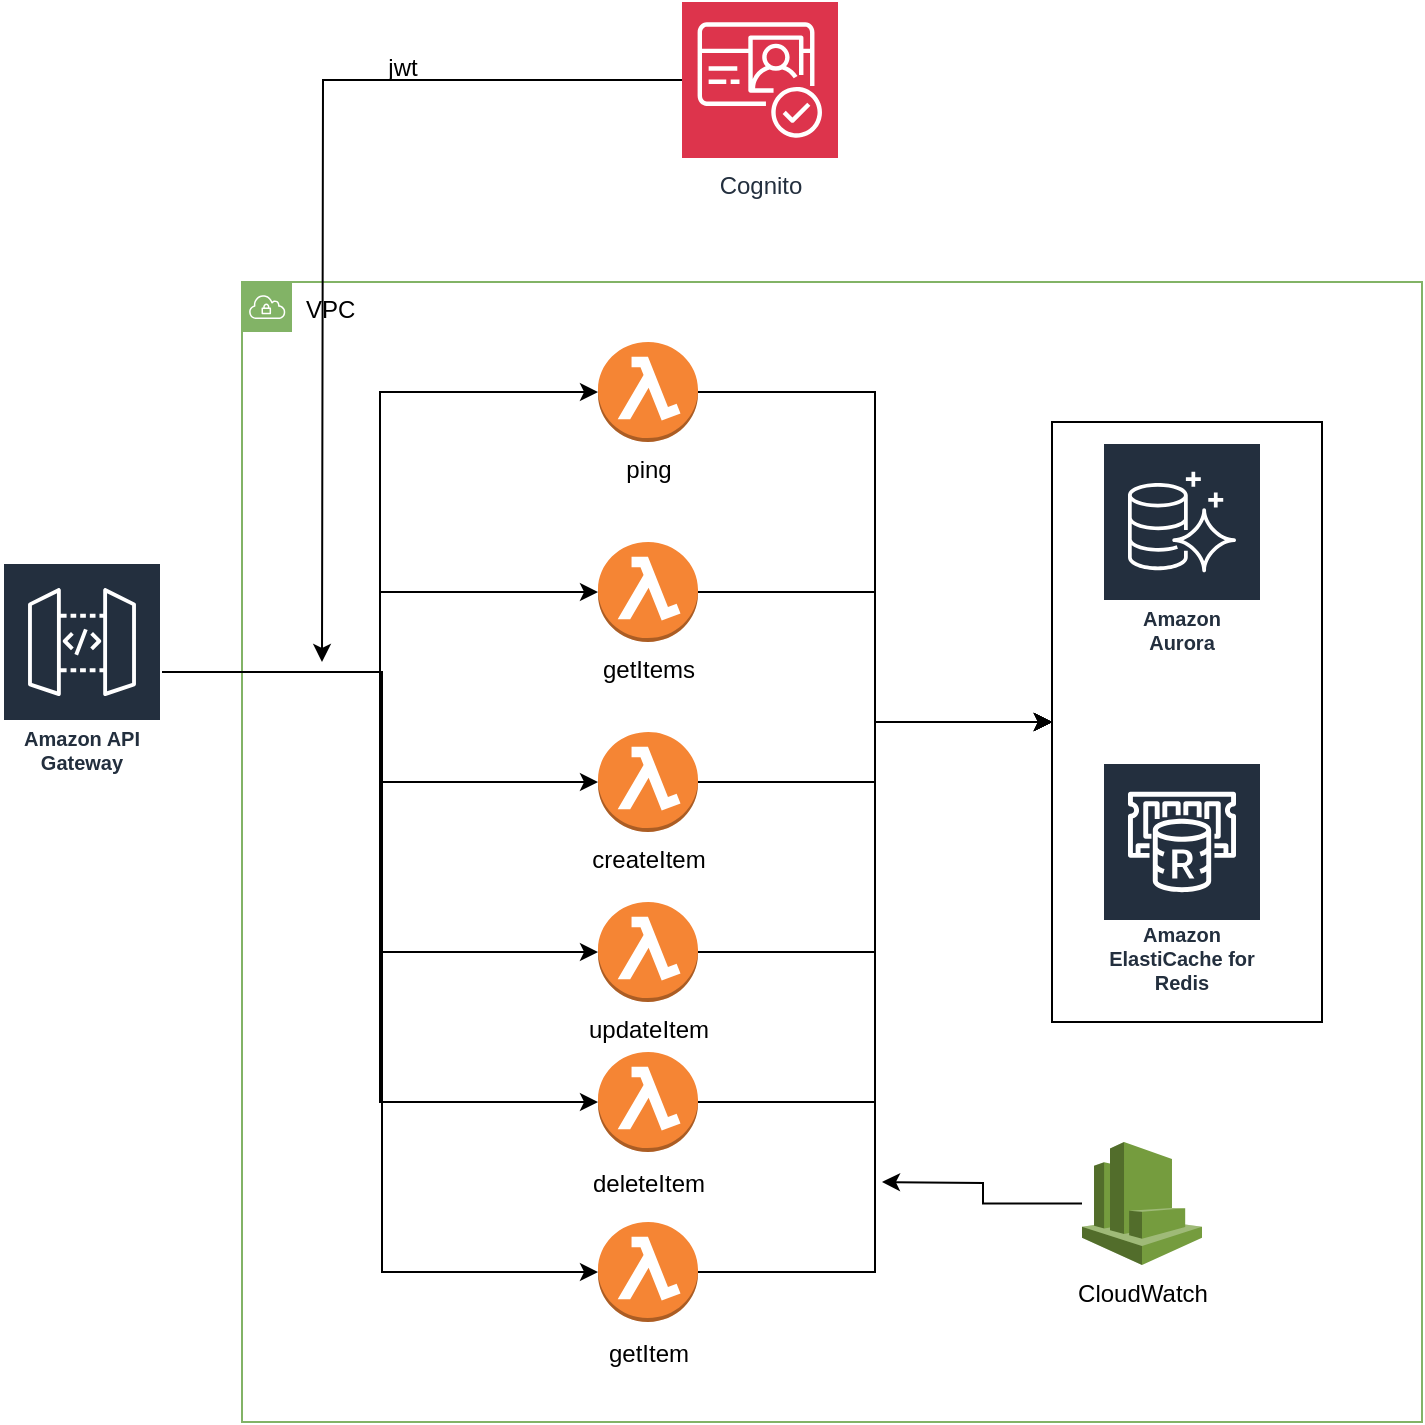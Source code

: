 <mxfile version="26.0.10">
  <diagram name="Página-1" id="YgLbWRCZVBMUmko7GRHO">
    <mxGraphModel dx="1193" dy="643" grid="1" gridSize="10" guides="1" tooltips="1" connect="1" arrows="1" fold="1" page="1" pageScale="1" pageWidth="827" pageHeight="1169" math="0" shadow="0">
      <root>
        <mxCell id="0" />
        <mxCell id="1" parent="0" />
        <mxCell id="-cCZxWUBp2T-PNGYaWut-20" value="VPC" style="sketch=0;outlineConnect=0;html=1;whiteSpace=wrap;fontSize=12;fontStyle=0;shape=mxgraph.aws4.group;grIcon=mxgraph.aws4.group_vpc;strokeColor=#82b366;fillColor=none;verticalAlign=top;align=left;spacingLeft=30;dashed=0;" vertex="1" parent="1">
          <mxGeometry x="170" y="150" width="590" height="570" as="geometry" />
        </mxCell>
        <mxCell id="-cCZxWUBp2T-PNGYaWut-45" style="edgeStyle=orthogonalEdgeStyle;rounded=0;orthogonalLoop=1;jettySize=auto;html=1;entryX=0;entryY=0.5;entryDx=0;entryDy=0;" edge="1" parent="1" source="-cCZxWUBp2T-PNGYaWut-1" target="-cCZxWUBp2T-PNGYaWut-39">
          <mxGeometry relative="1" as="geometry" />
        </mxCell>
        <mxCell id="-cCZxWUBp2T-PNGYaWut-1" value="ping" style="outlineConnect=0;dashed=0;verticalLabelPosition=bottom;verticalAlign=top;align=center;html=1;shape=mxgraph.aws3.lambda_function;fillColor=#F58534;gradientColor=none;" vertex="1" parent="1">
          <mxGeometry x="348" y="180" width="50" height="50" as="geometry" />
        </mxCell>
        <mxCell id="-cCZxWUBp2T-PNGYaWut-44" style="edgeStyle=orthogonalEdgeStyle;rounded=0;orthogonalLoop=1;jettySize=auto;html=1;entryX=0;entryY=0.5;entryDx=0;entryDy=0;" edge="1" parent="1" source="-cCZxWUBp2T-PNGYaWut-2" target="-cCZxWUBp2T-PNGYaWut-39">
          <mxGeometry relative="1" as="geometry" />
        </mxCell>
        <mxCell id="-cCZxWUBp2T-PNGYaWut-2" value="getItems" style="outlineConnect=0;dashed=0;verticalLabelPosition=bottom;verticalAlign=top;align=center;html=1;shape=mxgraph.aws3.lambda_function;fillColor=#F58534;gradientColor=none;" vertex="1" parent="1">
          <mxGeometry x="348" y="280" width="50" height="50" as="geometry" />
        </mxCell>
        <mxCell id="-cCZxWUBp2T-PNGYaWut-43" style="edgeStyle=orthogonalEdgeStyle;rounded=0;orthogonalLoop=1;jettySize=auto;html=1;entryX=0;entryY=0.5;entryDx=0;entryDy=0;" edge="1" parent="1" source="-cCZxWUBp2T-PNGYaWut-3" target="-cCZxWUBp2T-PNGYaWut-39">
          <mxGeometry relative="1" as="geometry" />
        </mxCell>
        <mxCell id="-cCZxWUBp2T-PNGYaWut-3" value="createItem" style="outlineConnect=0;dashed=0;verticalLabelPosition=bottom;verticalAlign=top;align=center;html=1;shape=mxgraph.aws3.lambda_function;fillColor=#F58534;gradientColor=none;" vertex="1" parent="1">
          <mxGeometry x="348" y="375" width="50" height="50" as="geometry" />
        </mxCell>
        <mxCell id="-cCZxWUBp2T-PNGYaWut-42" style="edgeStyle=orthogonalEdgeStyle;rounded=0;orthogonalLoop=1;jettySize=auto;html=1;entryX=0;entryY=0.5;entryDx=0;entryDy=0;" edge="1" parent="1" source="-cCZxWUBp2T-PNGYaWut-4" target="-cCZxWUBp2T-PNGYaWut-39">
          <mxGeometry relative="1" as="geometry" />
        </mxCell>
        <mxCell id="-cCZxWUBp2T-PNGYaWut-4" value="updateItem" style="outlineConnect=0;dashed=0;verticalLabelPosition=bottom;verticalAlign=top;align=center;html=1;shape=mxgraph.aws3.lambda_function;fillColor=#F58534;gradientColor=none;" vertex="1" parent="1">
          <mxGeometry x="348" y="460" width="50" height="50" as="geometry" />
        </mxCell>
        <mxCell id="-cCZxWUBp2T-PNGYaWut-41" style="edgeStyle=orthogonalEdgeStyle;rounded=0;orthogonalLoop=1;jettySize=auto;html=1;entryX=0;entryY=0.5;entryDx=0;entryDy=0;" edge="1" parent="1" source="-cCZxWUBp2T-PNGYaWut-5" target="-cCZxWUBp2T-PNGYaWut-39">
          <mxGeometry relative="1" as="geometry" />
        </mxCell>
        <mxCell id="-cCZxWUBp2T-PNGYaWut-5" value="&lt;div style=&quot;color: rgb(169, 177, 214); font-family: Consolas, &amp;quot;Courier New&amp;quot;, monospace; font-size: 14px; line-height: 19px; white-space-collapse: preserve;&quot;&gt;&lt;span style=&quot;color: rgb(0, 0, 0); font-family: Helvetica; font-size: 12px; white-space-collapse: collapse;&quot;&gt;deleteItem&lt;/span&gt;&lt;/div&gt;" style="outlineConnect=0;dashed=0;verticalLabelPosition=bottom;verticalAlign=top;align=center;html=1;shape=mxgraph.aws3.lambda_function;fillColor=#F58534;gradientColor=none;" vertex="1" parent="1">
          <mxGeometry x="348" y="535" width="50" height="50" as="geometry" />
        </mxCell>
        <mxCell id="-cCZxWUBp2T-PNGYaWut-6" value="Amazon&#xa;Aurora" style="sketch=0;outlineConnect=0;fontColor=#232F3E;gradientColor=none;strokeColor=#ffffff;fillColor=#232F3E;dashed=0;verticalLabelPosition=middle;verticalAlign=bottom;align=center;html=1;whiteSpace=wrap;fontSize=10;fontStyle=1;spacing=3;shape=mxgraph.aws4.productIcon;prIcon=mxgraph.aws4.aurora;" vertex="1" parent="1">
          <mxGeometry x="600" y="230" width="80" height="110" as="geometry" />
        </mxCell>
        <mxCell id="-cCZxWUBp2T-PNGYaWut-7" value="Amazon ElastiCache for Redis" style="sketch=0;outlineConnect=0;fontColor=#232F3E;gradientColor=none;strokeColor=#ffffff;fillColor=#232F3E;dashed=0;verticalLabelPosition=middle;verticalAlign=bottom;align=center;html=1;whiteSpace=wrap;fontSize=10;fontStyle=1;spacing=3;shape=mxgraph.aws4.productIcon;prIcon=mxgraph.aws4.elasticache_for_redis;" vertex="1" parent="1">
          <mxGeometry x="600" y="390" width="80" height="120" as="geometry" />
        </mxCell>
        <mxCell id="-cCZxWUBp2T-PNGYaWut-15" style="edgeStyle=orthogonalEdgeStyle;rounded=0;orthogonalLoop=1;jettySize=auto;html=1;" edge="1" parent="1" source="-cCZxWUBp2T-PNGYaWut-8" target="-cCZxWUBp2T-PNGYaWut-2">
          <mxGeometry relative="1" as="geometry" />
        </mxCell>
        <mxCell id="-cCZxWUBp2T-PNGYaWut-16" style="edgeStyle=orthogonalEdgeStyle;rounded=0;orthogonalLoop=1;jettySize=auto;html=1;" edge="1" parent="1" source="-cCZxWUBp2T-PNGYaWut-8" target="-cCZxWUBp2T-PNGYaWut-3">
          <mxGeometry relative="1" as="geometry" />
        </mxCell>
        <mxCell id="-cCZxWUBp2T-PNGYaWut-32" style="edgeStyle=orthogonalEdgeStyle;rounded=0;orthogonalLoop=1;jettySize=auto;html=1;" edge="1" parent="1" source="-cCZxWUBp2T-PNGYaWut-8" target="-cCZxWUBp2T-PNGYaWut-30">
          <mxGeometry relative="1" as="geometry">
            <Array as="points">
              <mxPoint x="240" y="345" />
              <mxPoint x="240" y="645" />
            </Array>
          </mxGeometry>
        </mxCell>
        <mxCell id="-cCZxWUBp2T-PNGYaWut-8" value="Amazon API Gateway" style="sketch=0;outlineConnect=0;fontColor=#232F3E;gradientColor=none;strokeColor=#ffffff;fillColor=#232F3E;dashed=0;verticalLabelPosition=middle;verticalAlign=bottom;align=center;html=1;whiteSpace=wrap;fontSize=10;fontStyle=1;spacing=3;shape=mxgraph.aws4.productIcon;prIcon=mxgraph.aws4.api_gateway;" vertex="1" parent="1">
          <mxGeometry x="50" y="290" width="80" height="110" as="geometry" />
        </mxCell>
        <mxCell id="-cCZxWUBp2T-PNGYaWut-29" style="edgeStyle=orthogonalEdgeStyle;rounded=0;orthogonalLoop=1;jettySize=auto;html=1;" edge="1" parent="1" source="-cCZxWUBp2T-PNGYaWut-10">
          <mxGeometry relative="1" as="geometry">
            <mxPoint x="210" y="340" as="targetPoint" />
          </mxGeometry>
        </mxCell>
        <mxCell id="-cCZxWUBp2T-PNGYaWut-10" value="Cognito" style="sketch=0;points=[[0,0,0],[0.25,0,0],[0.5,0,0],[0.75,0,0],[1,0,0],[0,1,0],[0.25,1,0],[0.5,1,0],[0.75,1,0],[1,1,0],[0,0.25,0],[0,0.5,0],[0,0.75,0],[1,0.25,0],[1,0.5,0],[1,0.75,0]];outlineConnect=0;fontColor=#232F3E;fillColor=#DD344C;strokeColor=#ffffff;dashed=0;verticalLabelPosition=bottom;verticalAlign=top;align=center;html=1;fontSize=12;fontStyle=0;aspect=fixed;shape=mxgraph.aws4.resourceIcon;resIcon=mxgraph.aws4.cognito;" vertex="1" parent="1">
          <mxGeometry x="390" y="10" width="78" height="78" as="geometry" />
        </mxCell>
        <mxCell id="-cCZxWUBp2T-PNGYaWut-13" style="edgeStyle=orthogonalEdgeStyle;rounded=0;orthogonalLoop=1;jettySize=auto;html=1;entryX=0;entryY=0.5;entryDx=0;entryDy=0;entryPerimeter=0;" edge="1" parent="1" source="-cCZxWUBp2T-PNGYaWut-8" target="-cCZxWUBp2T-PNGYaWut-1">
          <mxGeometry relative="1" as="geometry" />
        </mxCell>
        <mxCell id="-cCZxWUBp2T-PNGYaWut-17" style="edgeStyle=orthogonalEdgeStyle;rounded=0;orthogonalLoop=1;jettySize=auto;html=1;entryX=0;entryY=0.5;entryDx=0;entryDy=0;entryPerimeter=0;" edge="1" parent="1" source="-cCZxWUBp2T-PNGYaWut-8" target="-cCZxWUBp2T-PNGYaWut-4">
          <mxGeometry relative="1" as="geometry" />
        </mxCell>
        <mxCell id="-cCZxWUBp2T-PNGYaWut-18" style="edgeStyle=orthogonalEdgeStyle;rounded=0;orthogonalLoop=1;jettySize=auto;html=1;entryX=0;entryY=0.5;entryDx=0;entryDy=0;entryPerimeter=0;" edge="1" parent="1" source="-cCZxWUBp2T-PNGYaWut-8" target="-cCZxWUBp2T-PNGYaWut-5">
          <mxGeometry relative="1" as="geometry" />
        </mxCell>
        <mxCell id="-cCZxWUBp2T-PNGYaWut-40" style="edgeStyle=orthogonalEdgeStyle;rounded=0;orthogonalLoop=1;jettySize=auto;html=1;entryX=0;entryY=0.5;entryDx=0;entryDy=0;" edge="1" parent="1" source="-cCZxWUBp2T-PNGYaWut-30" target="-cCZxWUBp2T-PNGYaWut-39">
          <mxGeometry relative="1" as="geometry" />
        </mxCell>
        <mxCell id="-cCZxWUBp2T-PNGYaWut-30" value="&lt;div style=&quot;color: rgb(169, 177, 214); font-family: Consolas, &amp;quot;Courier New&amp;quot;, monospace; font-size: 14px; line-height: 19px; white-space-collapse: preserve;&quot;&gt;&lt;span style=&quot;color: rgb(0, 0, 0); font-family: Helvetica; font-size: 12px; white-space-collapse: collapse;&quot;&gt;getItem&lt;/span&gt;&lt;/div&gt;" style="outlineConnect=0;dashed=0;verticalLabelPosition=bottom;verticalAlign=top;align=center;html=1;shape=mxgraph.aws3.lambda_function;fillColor=#F58534;gradientColor=none;" vertex="1" parent="1">
          <mxGeometry x="348" y="620" width="50" height="50" as="geometry" />
        </mxCell>
        <mxCell id="-cCZxWUBp2T-PNGYaWut-39" value="" style="rounded=0;whiteSpace=wrap;html=1;fillColor=none;" vertex="1" parent="1">
          <mxGeometry x="575" y="220" width="135" height="300" as="geometry" />
        </mxCell>
        <mxCell id="-cCZxWUBp2T-PNGYaWut-46" value="jwt" style="text;html=1;align=center;verticalAlign=middle;resizable=0;points=[];autosize=1;strokeColor=none;fillColor=none;" vertex="1" parent="1">
          <mxGeometry x="230" y="28" width="40" height="30" as="geometry" />
        </mxCell>
        <mxCell id="-cCZxWUBp2T-PNGYaWut-48" style="edgeStyle=orthogonalEdgeStyle;rounded=0;orthogonalLoop=1;jettySize=auto;html=1;" edge="1" parent="1" source="-cCZxWUBp2T-PNGYaWut-47">
          <mxGeometry relative="1" as="geometry">
            <mxPoint x="490" y="600" as="targetPoint" />
          </mxGeometry>
        </mxCell>
        <mxCell id="-cCZxWUBp2T-PNGYaWut-47" value="CloudWatch" style="outlineConnect=0;dashed=0;verticalLabelPosition=bottom;verticalAlign=top;align=center;html=1;shape=mxgraph.aws3.cloudwatch;fillColor=#759C3E;gradientColor=none;" vertex="1" parent="1">
          <mxGeometry x="590" y="580" width="60" height="61.5" as="geometry" />
        </mxCell>
      </root>
    </mxGraphModel>
  </diagram>
</mxfile>
